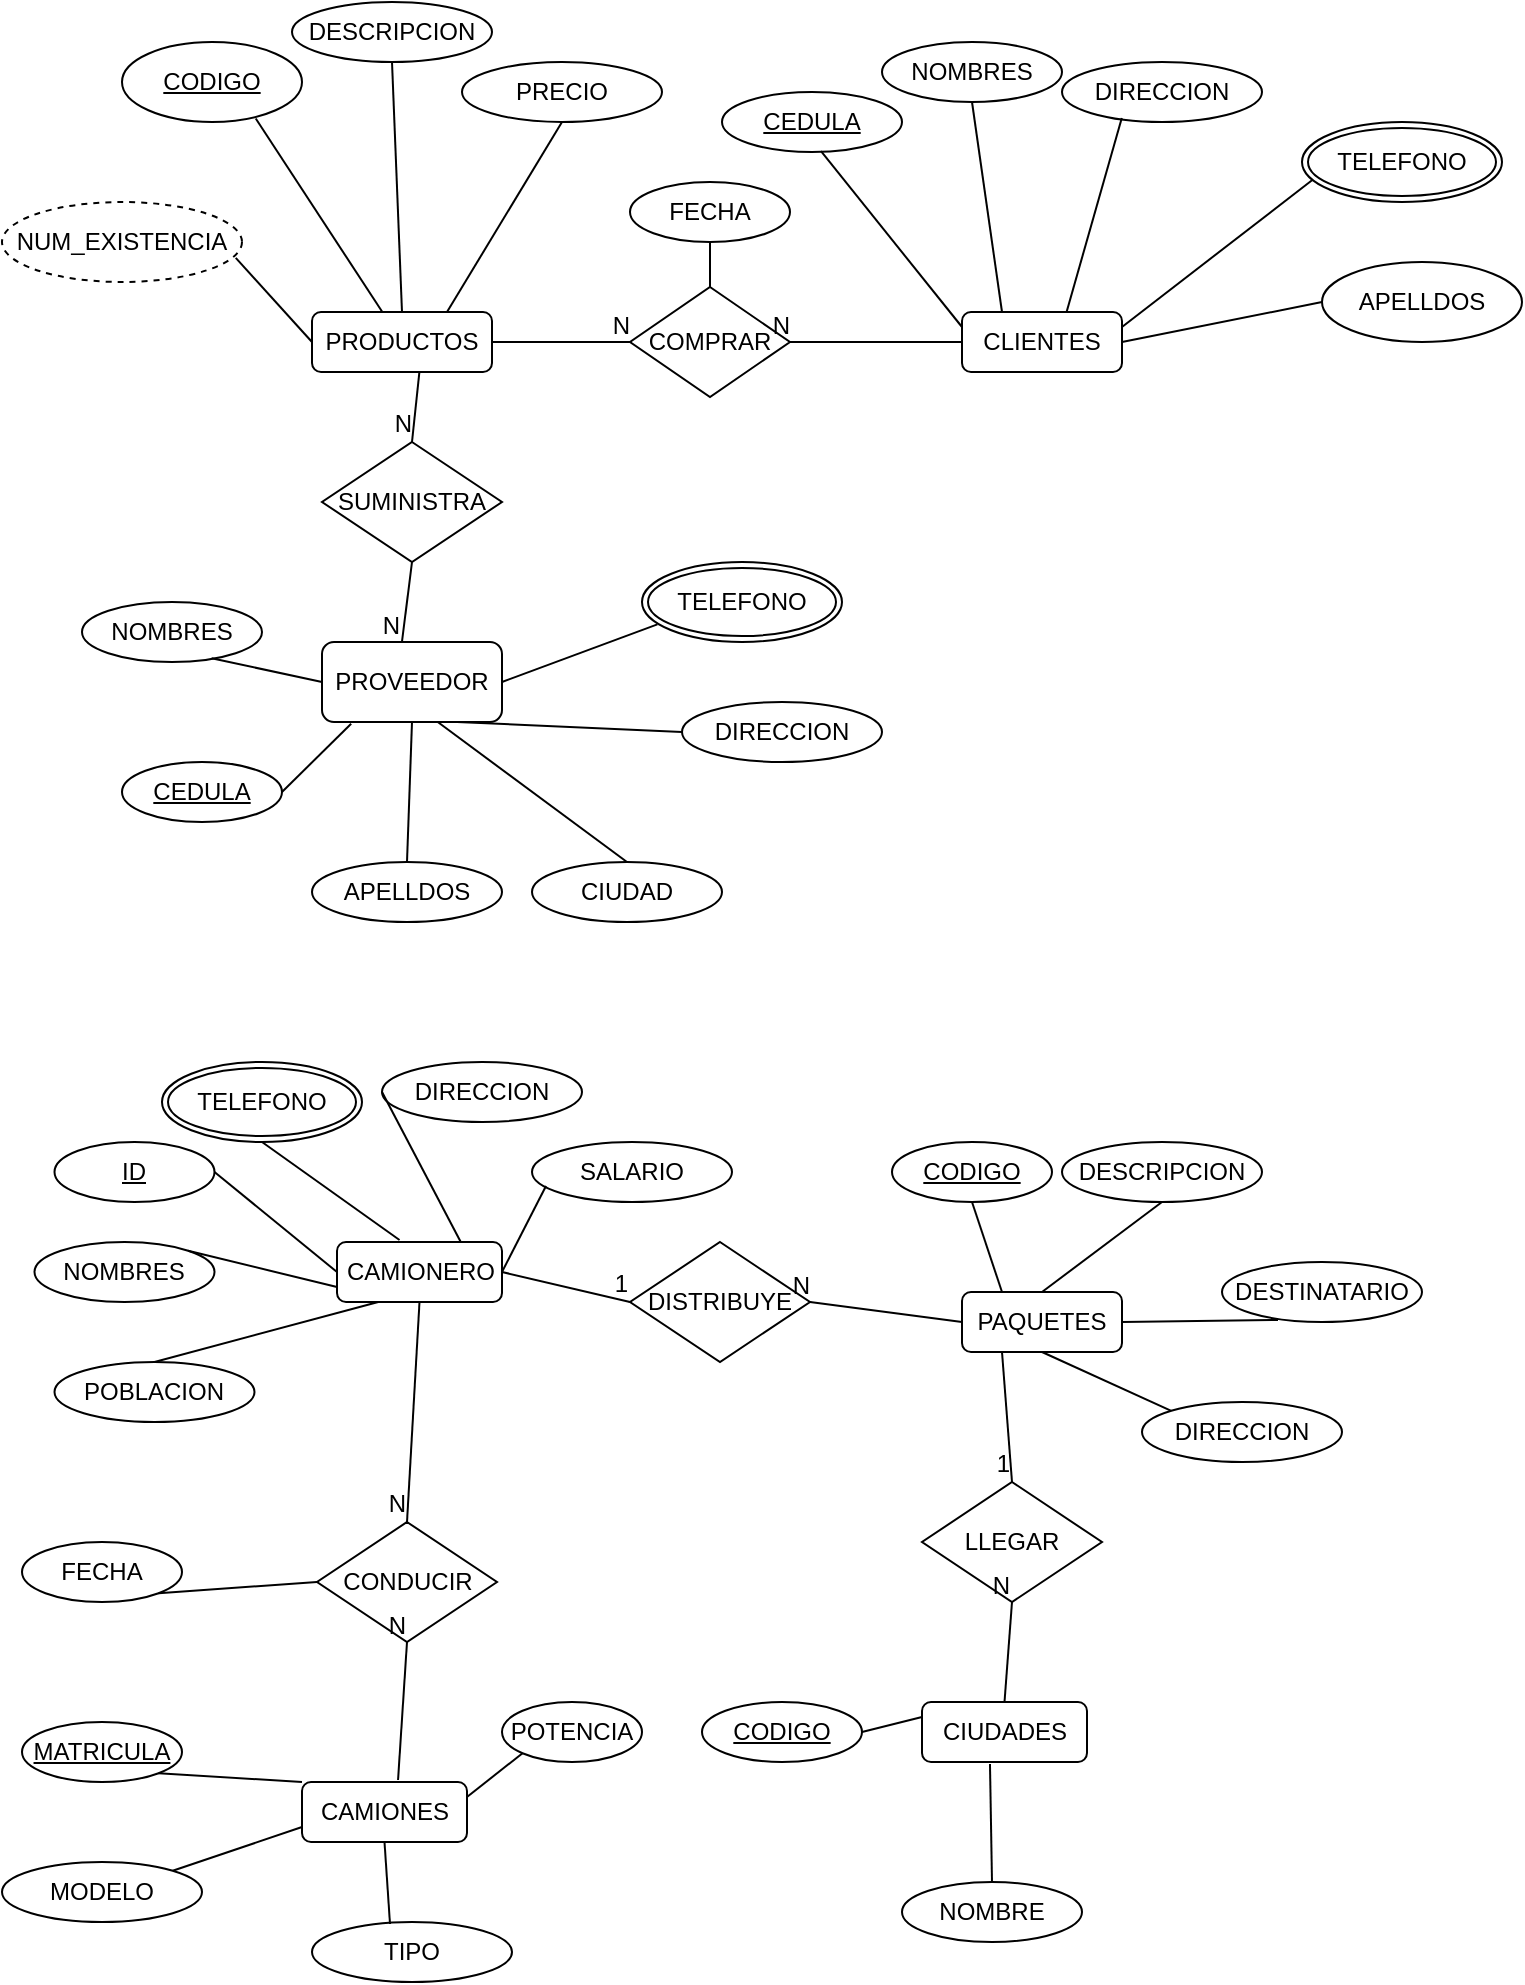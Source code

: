 <mxfile version="20.8.23" type="github">
  <diagram name="Página-1" id="rKSsnr4Ns5YOtNC94uGT">
    <mxGraphModel dx="993" dy="588" grid="1" gridSize="10" guides="1" tooltips="1" connect="1" arrows="1" fold="1" page="1" pageScale="1" pageWidth="827" pageHeight="1169" math="0" shadow="0">
      <root>
        <mxCell id="0" />
        <mxCell id="1" parent="0" />
        <mxCell id="ddoyZSRqwRdsarZSSn1j-1" value="PRODUCTOS" style="rounded=1;whiteSpace=wrap;html=1;" parent="1" vertex="1">
          <mxGeometry x="175" y="195" width="90" height="30" as="geometry" />
        </mxCell>
        <mxCell id="ddoyZSRqwRdsarZSSn1j-3" value="CODIGO" style="ellipse;whiteSpace=wrap;html=1;align=center;fontStyle=4;" parent="1" vertex="1">
          <mxGeometry x="80" y="60" width="90" height="40" as="geometry" />
        </mxCell>
        <mxCell id="ddoyZSRqwRdsarZSSn1j-6" value="DESCRIPCION" style="ellipse;whiteSpace=wrap;html=1;align=center;" parent="1" vertex="1">
          <mxGeometry x="165" y="40" width="100" height="30" as="geometry" />
        </mxCell>
        <mxCell id="ddoyZSRqwRdsarZSSn1j-7" value="PRECIO" style="ellipse;whiteSpace=wrap;html=1;align=center;" parent="1" vertex="1">
          <mxGeometry x="250" y="70" width="100" height="30" as="geometry" />
        </mxCell>
        <mxCell id="ddoyZSRqwRdsarZSSn1j-9" value="NUM_EXISTENCIA" style="ellipse;whiteSpace=wrap;html=1;align=center;dashed=1;" parent="1" vertex="1">
          <mxGeometry x="20" y="140" width="120" height="40" as="geometry" />
        </mxCell>
        <mxCell id="ddoyZSRqwRdsarZSSn1j-12" value="" style="endArrow=none;html=1;rounded=0;exitX=0.5;exitY=0;exitDx=0;exitDy=0;entryX=0.5;entryY=1;entryDx=0;entryDy=0;" parent="1" source="ddoyZSRqwRdsarZSSn1j-1" target="ddoyZSRqwRdsarZSSn1j-6" edge="1">
          <mxGeometry relative="1" as="geometry">
            <mxPoint x="290" y="110" as="sourcePoint" />
            <mxPoint x="450" y="110" as="targetPoint" />
          </mxGeometry>
        </mxCell>
        <mxCell id="ddoyZSRqwRdsarZSSn1j-16" value="" style="endArrow=none;html=1;rounded=0;entryX=0;entryY=0.5;entryDx=0;entryDy=0;exitX=0.974;exitY=0.698;exitDx=0;exitDy=0;exitPerimeter=0;" parent="1" source="ddoyZSRqwRdsarZSSn1j-9" target="ddoyZSRqwRdsarZSSn1j-1" edge="1">
          <mxGeometry relative="1" as="geometry">
            <mxPoint x="40" y="160" as="sourcePoint" />
            <mxPoint x="200" y="160" as="targetPoint" />
          </mxGeometry>
        </mxCell>
        <mxCell id="ddoyZSRqwRdsarZSSn1j-18" value="" style="endArrow=none;html=1;rounded=0;entryX=0.5;entryY=1;entryDx=0;entryDy=0;exitX=0.75;exitY=0;exitDx=0;exitDy=0;" parent="1" source="ddoyZSRqwRdsarZSSn1j-1" target="ddoyZSRqwRdsarZSSn1j-7" edge="1">
          <mxGeometry relative="1" as="geometry">
            <mxPoint x="280" y="130" as="sourcePoint" />
            <mxPoint x="440" y="130" as="targetPoint" />
          </mxGeometry>
        </mxCell>
        <mxCell id="ddoyZSRqwRdsarZSSn1j-19" value="CLIENTES" style="rounded=1;whiteSpace=wrap;html=1;" parent="1" vertex="1">
          <mxGeometry x="500" y="195" width="80" height="30" as="geometry" />
        </mxCell>
        <mxCell id="ddoyZSRqwRdsarZSSn1j-22" value="DIRECCION" style="ellipse;whiteSpace=wrap;html=1;align=center;" parent="1" vertex="1">
          <mxGeometry x="550" y="70" width="100" height="30" as="geometry" />
        </mxCell>
        <mxCell id="ddoyZSRqwRdsarZSSn1j-23" value="NOMBRES" style="ellipse;whiteSpace=wrap;html=1;align=center;" parent="1" vertex="1">
          <mxGeometry x="460" y="60" width="90" height="30" as="geometry" />
        </mxCell>
        <mxCell id="ddoyZSRqwRdsarZSSn1j-24" value="CEDULA" style="ellipse;whiteSpace=wrap;html=1;align=center;fontStyle=4;" parent="1" vertex="1">
          <mxGeometry x="380" y="85" width="90" height="30" as="geometry" />
        </mxCell>
        <mxCell id="ddoyZSRqwRdsarZSSn1j-25" value="APELLDOS" style="ellipse;whiteSpace=wrap;html=1;align=center;" parent="1" vertex="1">
          <mxGeometry x="680" y="170" width="100" height="40" as="geometry" />
        </mxCell>
        <mxCell id="ddoyZSRqwRdsarZSSn1j-27" value="" style="endArrow=none;html=1;rounded=0;entryX=0;entryY=0.25;entryDx=0;entryDy=0;exitX=0.55;exitY=0.987;exitDx=0;exitDy=0;exitPerimeter=0;" parent="1" source="ddoyZSRqwRdsarZSSn1j-24" target="ddoyZSRqwRdsarZSSn1j-19" edge="1">
          <mxGeometry relative="1" as="geometry">
            <mxPoint x="410" y="110" as="sourcePoint" />
            <mxPoint x="570" y="110" as="targetPoint" />
          </mxGeometry>
        </mxCell>
        <mxCell id="ddoyZSRqwRdsarZSSn1j-28" value="" style="endArrow=none;html=1;rounded=0;entryX=0.5;entryY=1;entryDx=0;entryDy=0;exitX=0.25;exitY=0;exitDx=0;exitDy=0;" parent="1" source="ddoyZSRqwRdsarZSSn1j-19" target="ddoyZSRqwRdsarZSSn1j-23" edge="1">
          <mxGeometry relative="1" as="geometry">
            <mxPoint x="428" y="119" as="sourcePoint" />
            <mxPoint x="460" y="145" as="targetPoint" />
          </mxGeometry>
        </mxCell>
        <mxCell id="ddoyZSRqwRdsarZSSn1j-29" value="" style="endArrow=none;html=1;rounded=0;entryX=0;entryY=0.5;entryDx=0;entryDy=0;exitX=1;exitY=0.5;exitDx=0;exitDy=0;" parent="1" source="ddoyZSRqwRdsarZSSn1j-19" target="ddoyZSRqwRdsarZSSn1j-25" edge="1">
          <mxGeometry relative="1" as="geometry">
            <mxPoint x="570" y="164" as="sourcePoint" />
            <mxPoint x="602" y="190" as="targetPoint" />
          </mxGeometry>
        </mxCell>
        <mxCell id="ddoyZSRqwRdsarZSSn1j-30" value="" style="endArrow=none;html=1;rounded=0;entryX=0.655;entryY=-0.014;entryDx=0;entryDy=0;exitX=0.299;exitY=0.935;exitDx=0;exitDy=0;exitPerimeter=0;entryPerimeter=0;" parent="1" source="ddoyZSRqwRdsarZSSn1j-22" target="ddoyZSRqwRdsarZSSn1j-19" edge="1">
          <mxGeometry relative="1" as="geometry">
            <mxPoint x="600" y="70" as="sourcePoint" />
            <mxPoint x="632" y="96" as="targetPoint" />
          </mxGeometry>
        </mxCell>
        <mxCell id="ddoyZSRqwRdsarZSSn1j-32" value="" style="endArrow=none;html=1;rounded=0;entryX=0.063;entryY=0.703;entryDx=0;entryDy=0;exitX=1;exitY=0.25;exitDx=0;exitDy=0;entryPerimeter=0;" parent="1" source="ddoyZSRqwRdsarZSSn1j-19" target="ddoyZSRqwRdsarZSSn1j-47" edge="1">
          <mxGeometry relative="1" as="geometry">
            <mxPoint x="570" y="130" as="sourcePoint" />
            <mxPoint x="685.0" y="130" as="targetPoint" />
          </mxGeometry>
        </mxCell>
        <mxCell id="ddoyZSRqwRdsarZSSn1j-33" value="COMPRAR" style="shape=rhombus;perimeter=rhombusPerimeter;whiteSpace=wrap;html=1;align=center;" parent="1" vertex="1">
          <mxGeometry x="334" y="182.5" width="80" height="55" as="geometry" />
        </mxCell>
        <mxCell id="ddoyZSRqwRdsarZSSn1j-34" value="" style="endArrow=none;html=1;rounded=0;exitX=0.743;exitY=0.957;exitDx=0;exitDy=0;exitPerimeter=0;" parent="1" source="ddoyZSRqwRdsarZSSn1j-3" target="ddoyZSRqwRdsarZSSn1j-1" edge="1">
          <mxGeometry relative="1" as="geometry">
            <mxPoint x="135" y="80" as="sourcePoint" />
            <mxPoint x="295" y="80" as="targetPoint" />
          </mxGeometry>
        </mxCell>
        <mxCell id="ddoyZSRqwRdsarZSSn1j-41" value="" style="endArrow=none;html=1;rounded=0;exitX=0;exitY=0.5;exitDx=0;exitDy=0;entryX=1;entryY=0.5;entryDx=0;entryDy=0;" parent="1" source="ddoyZSRqwRdsarZSSn1j-19" target="ddoyZSRqwRdsarZSSn1j-33" edge="1">
          <mxGeometry relative="1" as="geometry">
            <mxPoint x="350" y="220" as="sourcePoint" />
            <mxPoint x="510" y="220" as="targetPoint" />
          </mxGeometry>
        </mxCell>
        <mxCell id="ddoyZSRqwRdsarZSSn1j-42" value="N" style="resizable=0;html=1;align=right;verticalAlign=bottom;" parent="ddoyZSRqwRdsarZSSn1j-41" connectable="0" vertex="1">
          <mxGeometry x="1" relative="1" as="geometry" />
        </mxCell>
        <mxCell id="ddoyZSRqwRdsarZSSn1j-43" value="" style="endArrow=none;html=1;rounded=0;entryX=0;entryY=0.5;entryDx=0;entryDy=0;exitX=1;exitY=0.5;exitDx=0;exitDy=0;" parent="1" source="ddoyZSRqwRdsarZSSn1j-1" target="ddoyZSRqwRdsarZSSn1j-33" edge="1">
          <mxGeometry relative="1" as="geometry">
            <mxPoint x="270" y="180" as="sourcePoint" />
            <mxPoint x="400" y="184.66" as="targetPoint" />
          </mxGeometry>
        </mxCell>
        <mxCell id="ddoyZSRqwRdsarZSSn1j-44" value="N" style="resizable=0;html=1;align=right;verticalAlign=bottom;" parent="ddoyZSRqwRdsarZSSn1j-43" connectable="0" vertex="1">
          <mxGeometry x="1" relative="1" as="geometry" />
        </mxCell>
        <mxCell id="ddoyZSRqwRdsarZSSn1j-46" value="FECHA" style="ellipse;whiteSpace=wrap;html=1;align=center;" parent="1" vertex="1">
          <mxGeometry x="334" y="130" width="80" height="30" as="geometry" />
        </mxCell>
        <mxCell id="ddoyZSRqwRdsarZSSn1j-47" value="TELEFONO" style="ellipse;shape=doubleEllipse;margin=3;whiteSpace=wrap;html=1;align=center;" parent="1" vertex="1">
          <mxGeometry x="670" y="100" width="100" height="40" as="geometry" />
        </mxCell>
        <mxCell id="ddoyZSRqwRdsarZSSn1j-48" value="" style="endArrow=none;html=1;rounded=0;exitX=0.5;exitY=0;exitDx=0;exitDy=0;entryX=0.5;entryY=1;entryDx=0;entryDy=0;" parent="1" source="ddoyZSRqwRdsarZSSn1j-33" target="ddoyZSRqwRdsarZSSn1j-46" edge="1">
          <mxGeometry relative="1" as="geometry">
            <mxPoint x="373.66" y="310" as="sourcePoint" />
            <mxPoint x="374" y="169" as="targetPoint" />
          </mxGeometry>
        </mxCell>
        <mxCell id="ddoyZSRqwRdsarZSSn1j-49" value="PROVEEDOR" style="rounded=1;whiteSpace=wrap;html=1;" parent="1" vertex="1">
          <mxGeometry x="180" y="360" width="90" height="40" as="geometry" />
        </mxCell>
        <mxCell id="ddoyZSRqwRdsarZSSn1j-55" value="NOMBRES" style="ellipse;whiteSpace=wrap;html=1;align=center;" parent="1" vertex="1">
          <mxGeometry x="60" y="340" width="90" height="30" as="geometry" />
        </mxCell>
        <mxCell id="ddoyZSRqwRdsarZSSn1j-56" value="CEDULA" style="ellipse;whiteSpace=wrap;html=1;align=center;fontStyle=4;" parent="1" vertex="1">
          <mxGeometry x="80" y="420" width="80" height="30" as="geometry" />
        </mxCell>
        <mxCell id="ddoyZSRqwRdsarZSSn1j-57" value="APELLDOS" style="ellipse;whiteSpace=wrap;html=1;align=center;" parent="1" vertex="1">
          <mxGeometry x="175" y="470" width="95" height="30" as="geometry" />
        </mxCell>
        <mxCell id="ddoyZSRqwRdsarZSSn1j-58" value="DIRECCION" style="ellipse;whiteSpace=wrap;html=1;align=center;" parent="1" vertex="1">
          <mxGeometry x="360" y="390" width="100" height="30" as="geometry" />
        </mxCell>
        <mxCell id="ddoyZSRqwRdsarZSSn1j-59" value="TELEFONO" style="ellipse;shape=doubleEllipse;margin=3;whiteSpace=wrap;html=1;align=center;" parent="1" vertex="1">
          <mxGeometry x="340" y="320" width="100" height="40" as="geometry" />
        </mxCell>
        <mxCell id="ddoyZSRqwRdsarZSSn1j-60" value="CIUDAD" style="ellipse;whiteSpace=wrap;html=1;align=center;" parent="1" vertex="1">
          <mxGeometry x="285" y="470" width="95" height="30" as="geometry" />
        </mxCell>
        <mxCell id="ddoyZSRqwRdsarZSSn1j-72" value="" style="endArrow=none;html=1;rounded=0;exitX=1;exitY=0.5;exitDx=0;exitDy=0;entryX=0.162;entryY=1.022;entryDx=0;entryDy=0;entryPerimeter=0;" parent="1" source="ddoyZSRqwRdsarZSSn1j-56" target="ddoyZSRqwRdsarZSSn1j-49" edge="1">
          <mxGeometry relative="1" as="geometry">
            <mxPoint x="190" y="330" as="sourcePoint" />
            <mxPoint x="350" y="330" as="targetPoint" />
          </mxGeometry>
        </mxCell>
        <mxCell id="ddoyZSRqwRdsarZSSn1j-73" value="" style="endArrow=none;html=1;rounded=0;entryX=0;entryY=0.5;entryDx=0;entryDy=0;exitX=0.75;exitY=1;exitDx=0;exitDy=0;" parent="1" source="ddoyZSRqwRdsarZSSn1j-49" target="ddoyZSRqwRdsarZSSn1j-58" edge="1">
          <mxGeometry relative="1" as="geometry">
            <mxPoint x="334" y="354.66" as="sourcePoint" />
            <mxPoint x="494" y="354.66" as="targetPoint" />
          </mxGeometry>
        </mxCell>
        <mxCell id="ddoyZSRqwRdsarZSSn1j-79" value="" style="endArrow=none;html=1;rounded=0;exitX=0.72;exitY=0.937;exitDx=0;exitDy=0;entryX=0;entryY=0.5;entryDx=0;entryDy=0;exitPerimeter=0;" parent="1" source="ddoyZSRqwRdsarZSSn1j-55" target="ddoyZSRqwRdsarZSSn1j-49" edge="1">
          <mxGeometry relative="1" as="geometry">
            <mxPoint x="240" y="340" as="sourcePoint" />
            <mxPoint x="310" y="306" as="targetPoint" />
          </mxGeometry>
        </mxCell>
        <mxCell id="ddoyZSRqwRdsarZSSn1j-80" value="" style="endArrow=none;html=1;rounded=0;exitX=0.5;exitY=0;exitDx=0;exitDy=0;entryX=0.5;entryY=1;entryDx=0;entryDy=0;" parent="1" source="ddoyZSRqwRdsarZSSn1j-57" target="ddoyZSRqwRdsarZSSn1j-49" edge="1">
          <mxGeometry relative="1" as="geometry">
            <mxPoint x="296" y="400" as="sourcePoint" />
            <mxPoint x="366" y="366" as="targetPoint" />
          </mxGeometry>
        </mxCell>
        <mxCell id="ddoyZSRqwRdsarZSSn1j-81" value="" style="endArrow=none;html=1;rounded=0;exitX=0.5;exitY=0;exitDx=0;exitDy=0;entryX=0.645;entryY=1.004;entryDx=0;entryDy=0;entryPerimeter=0;" parent="1" source="ddoyZSRqwRdsarZSSn1j-60" target="ddoyZSRqwRdsarZSSn1j-49" edge="1">
          <mxGeometry relative="1" as="geometry">
            <mxPoint x="390" y="390" as="sourcePoint" />
            <mxPoint x="460" y="356" as="targetPoint" />
          </mxGeometry>
        </mxCell>
        <mxCell id="ddoyZSRqwRdsarZSSn1j-82" value="" style="endArrow=none;html=1;rounded=0;exitX=1;exitY=0.5;exitDx=0;exitDy=0;entryX=0.077;entryY=0.78;entryDx=0;entryDy=0;entryPerimeter=0;" parent="1" source="ddoyZSRqwRdsarZSSn1j-49" target="ddoyZSRqwRdsarZSSn1j-59" edge="1">
          <mxGeometry relative="1" as="geometry">
            <mxPoint x="400" y="314" as="sourcePoint" />
            <mxPoint x="450" y="310" as="targetPoint" />
          </mxGeometry>
        </mxCell>
        <mxCell id="ddoyZSRqwRdsarZSSn1j-83" value="SUMINISTRA" style="shape=rhombus;perimeter=rhombusPerimeter;whiteSpace=wrap;html=1;align=center;" parent="1" vertex="1">
          <mxGeometry x="180" y="260" width="90" height="60" as="geometry" />
        </mxCell>
        <mxCell id="ddoyZSRqwRdsarZSSn1j-84" value="" style="endArrow=none;html=1;rounded=0;entryX=0.5;entryY=0;entryDx=0;entryDy=0;exitX=0.597;exitY=0.989;exitDx=0;exitDy=0;exitPerimeter=0;" parent="1" source="ddoyZSRqwRdsarZSSn1j-1" target="ddoyZSRqwRdsarZSSn1j-83" edge="1">
          <mxGeometry relative="1" as="geometry">
            <mxPoint x="175" y="237.5" as="sourcePoint" />
            <mxPoint x="335" y="237.5" as="targetPoint" />
          </mxGeometry>
        </mxCell>
        <mxCell id="ddoyZSRqwRdsarZSSn1j-85" value="N" style="resizable=0;html=1;align=right;verticalAlign=bottom;" parent="ddoyZSRqwRdsarZSSn1j-84" connectable="0" vertex="1">
          <mxGeometry x="1" relative="1" as="geometry" />
        </mxCell>
        <mxCell id="ddoyZSRqwRdsarZSSn1j-88" value="" style="endArrow=none;html=1;rounded=0;exitX=0.5;exitY=1;exitDx=0;exitDy=0;entryX=0.444;entryY=0;entryDx=0;entryDy=0;entryPerimeter=0;" parent="1" source="ddoyZSRqwRdsarZSSn1j-83" target="ddoyZSRqwRdsarZSSn1j-49" edge="1">
          <mxGeometry relative="1" as="geometry">
            <mxPoint x="227" y="320" as="sourcePoint" />
            <mxPoint x="223" y="355" as="targetPoint" />
          </mxGeometry>
        </mxCell>
        <mxCell id="ddoyZSRqwRdsarZSSn1j-89" value="N" style="resizable=0;html=1;align=right;verticalAlign=bottom;" parent="ddoyZSRqwRdsarZSSn1j-88" connectable="0" vertex="1">
          <mxGeometry x="1" relative="1" as="geometry" />
        </mxCell>
        <mxCell id="ddoyZSRqwRdsarZSSn1j-90" value="CAMIONERO" style="rounded=1;whiteSpace=wrap;html=1;" parent="1" vertex="1">
          <mxGeometry x="187.5" y="660" width="82.5" height="30" as="geometry" />
        </mxCell>
        <mxCell id="ddoyZSRqwRdsarZSSn1j-91" value="NOMBRES" style="ellipse;whiteSpace=wrap;html=1;align=center;" parent="1" vertex="1">
          <mxGeometry x="36.25" y="660" width="90" height="30" as="geometry" />
        </mxCell>
        <mxCell id="ddoyZSRqwRdsarZSSn1j-92" value="TELEFONO" style="ellipse;shape=doubleEllipse;margin=3;whiteSpace=wrap;html=1;align=center;" parent="1" vertex="1">
          <mxGeometry x="100" y="570" width="100" height="40" as="geometry" />
        </mxCell>
        <mxCell id="ddoyZSRqwRdsarZSSn1j-93" value="DIRECCION" style="ellipse;whiteSpace=wrap;html=1;align=center;" parent="1" vertex="1">
          <mxGeometry x="210" y="570" width="100" height="30" as="geometry" />
        </mxCell>
        <mxCell id="ddoyZSRqwRdsarZSSn1j-94" value="SALARIO" style="ellipse;whiteSpace=wrap;html=1;align=center;" parent="1" vertex="1">
          <mxGeometry x="285" y="610" width="100" height="30" as="geometry" />
        </mxCell>
        <mxCell id="ddoyZSRqwRdsarZSSn1j-95" value="POBLACION" style="ellipse;whiteSpace=wrap;html=1;align=center;" parent="1" vertex="1">
          <mxGeometry x="46.25" y="720" width="100" height="30" as="geometry" />
        </mxCell>
        <mxCell id="ddoyZSRqwRdsarZSSn1j-96" value="PAQUETES" style="rounded=1;whiteSpace=wrap;html=1;" parent="1" vertex="1">
          <mxGeometry x="500" y="685" width="80" height="30" as="geometry" />
        </mxCell>
        <mxCell id="ddoyZSRqwRdsarZSSn1j-97" value="ID" style="ellipse;whiteSpace=wrap;html=1;align=center;fontStyle=4;" parent="1" vertex="1">
          <mxGeometry x="46.25" y="610" width="80" height="30" as="geometry" />
        </mxCell>
        <mxCell id="ddoyZSRqwRdsarZSSn1j-99" value="CODIGO" style="ellipse;whiteSpace=wrap;html=1;align=center;fontStyle=4;" parent="1" vertex="1">
          <mxGeometry x="465" y="610" width="80" height="30" as="geometry" />
        </mxCell>
        <mxCell id="ddoyZSRqwRdsarZSSn1j-100" value="DESCRIPCION" style="ellipse;whiteSpace=wrap;html=1;align=center;" parent="1" vertex="1">
          <mxGeometry x="550" y="610" width="100" height="30" as="geometry" />
        </mxCell>
        <mxCell id="ddoyZSRqwRdsarZSSn1j-101" value="DESTINATARIO" style="ellipse;whiteSpace=wrap;html=1;align=center;" parent="1" vertex="1">
          <mxGeometry x="630" y="670" width="100" height="30" as="geometry" />
        </mxCell>
        <mxCell id="ddoyZSRqwRdsarZSSn1j-102" value="DIRECCION" style="ellipse;whiteSpace=wrap;html=1;align=center;" parent="1" vertex="1">
          <mxGeometry x="590" y="740" width="100" height="30" as="geometry" />
        </mxCell>
        <mxCell id="ddoyZSRqwRdsarZSSn1j-103" value="" style="endArrow=none;html=1;rounded=0;exitX=0.379;exitY=-0.033;exitDx=0;exitDy=0;exitPerimeter=0;entryX=0.5;entryY=1;entryDx=0;entryDy=0;" parent="1" source="ddoyZSRqwRdsarZSSn1j-90" target="ddoyZSRqwRdsarZSSn1j-92" edge="1">
          <mxGeometry relative="1" as="geometry">
            <mxPoint x="199" y="700" as="sourcePoint" />
            <mxPoint x="200" y="630" as="targetPoint" />
          </mxGeometry>
        </mxCell>
        <mxCell id="ddoyZSRqwRdsarZSSn1j-105" value="" style="endArrow=none;html=1;rounded=0;entryX=0.25;entryY=1;entryDx=0;entryDy=0;exitX=0.5;exitY=0;exitDx=0;exitDy=0;" parent="1" source="ddoyZSRqwRdsarZSSn1j-95" target="ddoyZSRqwRdsarZSSn1j-90" edge="1">
          <mxGeometry relative="1" as="geometry">
            <mxPoint x="190" y="760" as="sourcePoint" />
            <mxPoint x="192" y="690" as="targetPoint" />
          </mxGeometry>
        </mxCell>
        <mxCell id="ddoyZSRqwRdsarZSSn1j-106" value="" style="endArrow=none;html=1;rounded=0;exitX=0.07;exitY=0.733;exitDx=0;exitDy=0;entryX=1;entryY=0.5;entryDx=0;entryDy=0;exitPerimeter=0;" parent="1" source="ddoyZSRqwRdsarZSSn1j-94" target="ddoyZSRqwRdsarZSSn1j-90" edge="1">
          <mxGeometry relative="1" as="geometry">
            <mxPoint x="254.25" y="760" as="sourcePoint" />
            <mxPoint x="256.25" y="690" as="targetPoint" />
          </mxGeometry>
        </mxCell>
        <mxCell id="ddoyZSRqwRdsarZSSn1j-107" value="" style="endArrow=none;html=1;rounded=0;exitX=0;exitY=0.5;exitDx=0;exitDy=0;entryX=0.75;entryY=0;entryDx=0;entryDy=0;" parent="1" source="ddoyZSRqwRdsarZSSn1j-93" target="ddoyZSRqwRdsarZSSn1j-90" edge="1">
          <mxGeometry relative="1" as="geometry">
            <mxPoint x="299" y="655" as="sourcePoint" />
            <mxPoint x="301" y="585" as="targetPoint" />
          </mxGeometry>
        </mxCell>
        <mxCell id="ddoyZSRqwRdsarZSSn1j-108" value="" style="endArrow=none;html=1;rounded=0;exitX=0;exitY=0.5;exitDx=0;exitDy=0;entryX=1;entryY=0.5;entryDx=0;entryDy=0;" parent="1" source="ddoyZSRqwRdsarZSSn1j-90" target="ddoyZSRqwRdsarZSSn1j-97" edge="1">
          <mxGeometry relative="1" as="geometry">
            <mxPoint x="150" y="690" as="sourcePoint" />
            <mxPoint x="152" y="620" as="targetPoint" />
          </mxGeometry>
        </mxCell>
        <mxCell id="ddoyZSRqwRdsarZSSn1j-109" value="" style="endArrow=none;html=1;rounded=0;exitX=1;exitY=0;exitDx=0;exitDy=0;entryX=0;entryY=0.75;entryDx=0;entryDy=0;" parent="1" source="ddoyZSRqwRdsarZSSn1j-91" target="ddoyZSRqwRdsarZSSn1j-90" edge="1">
          <mxGeometry relative="1" as="geometry">
            <mxPoint x="150" y="700" as="sourcePoint" />
            <mxPoint x="152" y="630" as="targetPoint" />
          </mxGeometry>
        </mxCell>
        <mxCell id="ddoyZSRqwRdsarZSSn1j-110" value="" style="endArrow=none;html=1;rounded=0;exitX=0.5;exitY=1;exitDx=0;exitDy=0;entryX=0;entryY=0;entryDx=0;entryDy=0;" parent="1" source="ddoyZSRqwRdsarZSSn1j-96" target="ddoyZSRqwRdsarZSSn1j-102" edge="1">
          <mxGeometry relative="1" as="geometry">
            <mxPoint x="568" y="710" as="sourcePoint" />
            <mxPoint x="520" y="745" as="targetPoint" />
          </mxGeometry>
        </mxCell>
        <mxCell id="ddoyZSRqwRdsarZSSn1j-111" value="" style="endArrow=none;html=1;rounded=0;exitX=0.5;exitY=1;exitDx=0;exitDy=0;entryX=0.5;entryY=0;entryDx=0;entryDy=0;" parent="1" source="ddoyZSRqwRdsarZSSn1j-100" target="ddoyZSRqwRdsarZSSn1j-96" edge="1">
          <mxGeometry relative="1" as="geometry">
            <mxPoint x="598" y="647.5" as="sourcePoint" />
            <mxPoint x="550" y="682.5" as="targetPoint" />
          </mxGeometry>
        </mxCell>
        <mxCell id="ddoyZSRqwRdsarZSSn1j-112" value="" style="endArrow=none;html=1;rounded=0;entryX=1;entryY=0.5;entryDx=0;entryDy=0;exitX=0.28;exitY=0.967;exitDx=0;exitDy=0;exitPerimeter=0;" parent="1" source="ddoyZSRqwRdsarZSSn1j-101" target="ddoyZSRqwRdsarZSSn1j-96" edge="1">
          <mxGeometry relative="1" as="geometry">
            <mxPoint x="648" y="675" as="sourcePoint" />
            <mxPoint x="500" y="735" as="targetPoint" />
          </mxGeometry>
        </mxCell>
        <mxCell id="ddoyZSRqwRdsarZSSn1j-113" value="" style="endArrow=none;html=1;rounded=0;exitX=0.5;exitY=1;exitDx=0;exitDy=0;entryX=0.25;entryY=0;entryDx=0;entryDy=0;" parent="1" source="ddoyZSRqwRdsarZSSn1j-99" target="ddoyZSRqwRdsarZSSn1j-96" edge="1">
          <mxGeometry relative="1" as="geometry">
            <mxPoint x="350" y="652.5" as="sourcePoint" />
            <mxPoint x="530" y="697.5" as="targetPoint" />
          </mxGeometry>
        </mxCell>
        <mxCell id="ddoyZSRqwRdsarZSSn1j-114" value="DISTRIBUYE" style="shape=rhombus;perimeter=rhombusPerimeter;whiteSpace=wrap;html=1;align=center;" parent="1" vertex="1">
          <mxGeometry x="334" y="660" width="90" height="60" as="geometry" />
        </mxCell>
        <mxCell id="ddoyZSRqwRdsarZSSn1j-115" value="" style="endArrow=none;html=1;rounded=0;exitX=0;exitY=0.5;exitDx=0;exitDy=0;entryX=1;entryY=0.5;entryDx=0;entryDy=0;" parent="1" source="ddoyZSRqwRdsarZSSn1j-96" target="ddoyZSRqwRdsarZSSn1j-114" edge="1">
          <mxGeometry relative="1" as="geometry">
            <mxPoint x="500" y="700" as="sourcePoint" />
            <mxPoint x="420" y="760" as="targetPoint" />
            <Array as="points" />
          </mxGeometry>
        </mxCell>
        <mxCell id="ddoyZSRqwRdsarZSSn1j-116" value="N" style="resizable=0;html=1;align=right;verticalAlign=bottom;" parent="ddoyZSRqwRdsarZSSn1j-115" connectable="0" vertex="1">
          <mxGeometry x="1" relative="1" as="geometry" />
        </mxCell>
        <mxCell id="ddoyZSRqwRdsarZSSn1j-117" value="" style="endArrow=none;html=1;rounded=0;exitX=1;exitY=0.5;exitDx=0;exitDy=0;entryX=0;entryY=0.5;entryDx=0;entryDy=0;" parent="1" source="ddoyZSRqwRdsarZSSn1j-90" target="ddoyZSRqwRdsarZSSn1j-114" edge="1">
          <mxGeometry relative="1" as="geometry">
            <mxPoint x="350" y="690" as="sourcePoint" />
            <mxPoint x="320" y="740" as="targetPoint" />
          </mxGeometry>
        </mxCell>
        <mxCell id="ddoyZSRqwRdsarZSSn1j-118" value="1" style="resizable=0;html=1;align=right;verticalAlign=bottom;" parent="ddoyZSRqwRdsarZSSn1j-117" connectable="0" vertex="1">
          <mxGeometry x="1" relative="1" as="geometry" />
        </mxCell>
        <mxCell id="ddoyZSRqwRdsarZSSn1j-120" value="CIUDADES" style="rounded=1;whiteSpace=wrap;html=1;" parent="1" vertex="1">
          <mxGeometry x="480" y="890" width="82.5" height="30" as="geometry" />
        </mxCell>
        <mxCell id="ddoyZSRqwRdsarZSSn1j-121" value="CODIGO" style="ellipse;whiteSpace=wrap;html=1;align=center;fontStyle=4;" parent="1" vertex="1">
          <mxGeometry x="370" y="890" width="80" height="30" as="geometry" />
        </mxCell>
        <mxCell id="ddoyZSRqwRdsarZSSn1j-122" value="NOMBRE" style="ellipse;whiteSpace=wrap;html=1;align=center;" parent="1" vertex="1">
          <mxGeometry x="470" y="980" width="90" height="30" as="geometry" />
        </mxCell>
        <mxCell id="ddoyZSRqwRdsarZSSn1j-123" value="" style="endArrow=none;html=1;rounded=0;entryX=0;entryY=0.25;entryDx=0;entryDy=0;exitX=1;exitY=0.5;exitDx=0;exitDy=0;" parent="1" source="ddoyZSRqwRdsarZSSn1j-121" target="ddoyZSRqwRdsarZSSn1j-120" edge="1">
          <mxGeometry relative="1" as="geometry">
            <mxPoint x="390" y="890" as="sourcePoint" />
            <mxPoint x="470" y="900" as="targetPoint" />
          </mxGeometry>
        </mxCell>
        <mxCell id="ddoyZSRqwRdsarZSSn1j-124" value="" style="endArrow=none;html=1;rounded=0;entryX=0.5;entryY=0;entryDx=0;entryDy=0;exitX=0.412;exitY=1.033;exitDx=0;exitDy=0;exitPerimeter=0;" parent="1" source="ddoyZSRqwRdsarZSSn1j-120" target="ddoyZSRqwRdsarZSSn1j-122" edge="1">
          <mxGeometry relative="1" as="geometry">
            <mxPoint x="500" y="890" as="sourcePoint" />
            <mxPoint x="539" y="960" as="targetPoint" />
          </mxGeometry>
        </mxCell>
        <mxCell id="ddoyZSRqwRdsarZSSn1j-126" value="LLEGAR" style="shape=rhombus;perimeter=rhombusPerimeter;whiteSpace=wrap;html=1;align=center;" parent="1" vertex="1">
          <mxGeometry x="480" y="780" width="90" height="60" as="geometry" />
        </mxCell>
        <mxCell id="ddoyZSRqwRdsarZSSn1j-127" value="" style="endArrow=none;html=1;rounded=0;exitX=0.25;exitY=1;exitDx=0;exitDy=0;entryX=0.5;entryY=0;entryDx=0;entryDy=0;" parent="1" source="ddoyZSRqwRdsarZSSn1j-96" target="ddoyZSRqwRdsarZSSn1j-126" edge="1">
          <mxGeometry relative="1" as="geometry">
            <mxPoint x="455" y="780" as="sourcePoint" />
            <mxPoint x="515" y="780" as="targetPoint" />
          </mxGeometry>
        </mxCell>
        <mxCell id="ddoyZSRqwRdsarZSSn1j-128" value="1" style="resizable=0;html=1;align=right;verticalAlign=bottom;" parent="ddoyZSRqwRdsarZSSn1j-127" connectable="0" vertex="1">
          <mxGeometry x="1" relative="1" as="geometry" />
        </mxCell>
        <mxCell id="ddoyZSRqwRdsarZSSn1j-129" value="" style="endArrow=none;html=1;rounded=0;exitX=0.5;exitY=0;exitDx=0;exitDy=0;entryX=0.5;entryY=1;entryDx=0;entryDy=0;" parent="1" source="ddoyZSRqwRdsarZSSn1j-120" target="ddoyZSRqwRdsarZSSn1j-126" edge="1">
          <mxGeometry relative="1" as="geometry">
            <mxPoint x="450" y="883" as="sourcePoint" />
            <mxPoint x="410" y="800" as="targetPoint" />
            <Array as="points" />
          </mxGeometry>
        </mxCell>
        <mxCell id="ddoyZSRqwRdsarZSSn1j-130" value="N" style="resizable=0;html=1;align=right;verticalAlign=bottom;" parent="ddoyZSRqwRdsarZSSn1j-129" connectable="0" vertex="1">
          <mxGeometry x="1" relative="1" as="geometry" />
        </mxCell>
        <mxCell id="ddoyZSRqwRdsarZSSn1j-131" value="CAMIONES" style="rounded=1;whiteSpace=wrap;html=1;" parent="1" vertex="1">
          <mxGeometry x="170" y="930" width="82.5" height="30" as="geometry" />
        </mxCell>
        <mxCell id="ddoyZSRqwRdsarZSSn1j-132" value="MATRICULA" style="ellipse;whiteSpace=wrap;html=1;align=center;fontStyle=4;" parent="1" vertex="1">
          <mxGeometry x="30" y="900" width="80" height="30" as="geometry" />
        </mxCell>
        <mxCell id="ddoyZSRqwRdsarZSSn1j-133" value="MODELO" style="ellipse;whiteSpace=wrap;html=1;align=center;" parent="1" vertex="1">
          <mxGeometry x="20" y="970" width="100" height="30" as="geometry" />
        </mxCell>
        <mxCell id="ddoyZSRqwRdsarZSSn1j-134" value="TIPO" style="ellipse;whiteSpace=wrap;html=1;align=center;" parent="1" vertex="1">
          <mxGeometry x="175" y="1000" width="100" height="30" as="geometry" />
        </mxCell>
        <mxCell id="ddoyZSRqwRdsarZSSn1j-135" value="POTENCIA" style="ellipse;whiteSpace=wrap;html=1;align=center;" parent="1" vertex="1">
          <mxGeometry x="270" y="890" width="70" height="30" as="geometry" />
        </mxCell>
        <mxCell id="ddoyZSRqwRdsarZSSn1j-136" value="" style="endArrow=none;html=1;rounded=0;entryX=0.5;entryY=1;entryDx=0;entryDy=0;exitX=0.39;exitY=0.033;exitDx=0;exitDy=0;exitPerimeter=0;" parent="1" source="ddoyZSRqwRdsarZSSn1j-134" target="ddoyZSRqwRdsarZSSn1j-131" edge="1">
          <mxGeometry relative="1" as="geometry">
            <mxPoint x="172" y="990" as="sourcePoint" />
            <mxPoint x="200" y="940" as="targetPoint" />
          </mxGeometry>
        </mxCell>
        <mxCell id="ddoyZSRqwRdsarZSSn1j-137" value="" style="endArrow=none;html=1;rounded=0;entryX=0;entryY=0.75;entryDx=0;entryDy=0;exitX=1;exitY=0;exitDx=0;exitDy=0;" parent="1" target="ddoyZSRqwRdsarZSSn1j-131" edge="1" source="ddoyZSRqwRdsarZSSn1j-133">
          <mxGeometry relative="1" as="geometry">
            <mxPoint x="92" y="980" as="sourcePoint" />
            <mxPoint x="120" y="930" as="targetPoint" />
          </mxGeometry>
        </mxCell>
        <mxCell id="ddoyZSRqwRdsarZSSn1j-138" value="" style="endArrow=none;html=1;rounded=0;exitX=1;exitY=1;exitDx=0;exitDy=0;entryX=0;entryY=0;entryDx=0;entryDy=0;" parent="1" source="ddoyZSRqwRdsarZSSn1j-132" target="ddoyZSRqwRdsarZSSn1j-131" edge="1">
          <mxGeometry relative="1" as="geometry">
            <mxPoint x="100" y="910" as="sourcePoint" />
            <mxPoint x="140" y="910" as="targetPoint" />
          </mxGeometry>
        </mxCell>
        <mxCell id="ddoyZSRqwRdsarZSSn1j-139" value="" style="endArrow=none;html=1;rounded=0;entryX=1;entryY=0.25;entryDx=0;entryDy=0;exitX=0;exitY=1;exitDx=0;exitDy=0;" parent="1" source="ddoyZSRqwRdsarZSSn1j-135" target="ddoyZSRqwRdsarZSSn1j-131" edge="1">
          <mxGeometry relative="1" as="geometry">
            <mxPoint x="230" y="940" as="sourcePoint" />
            <mxPoint x="258" y="850" as="targetPoint" />
          </mxGeometry>
        </mxCell>
        <mxCell id="ddoyZSRqwRdsarZSSn1j-140" value="CONDUCIR" style="shape=rhombus;perimeter=rhombusPerimeter;whiteSpace=wrap;html=1;align=center;" parent="1" vertex="1">
          <mxGeometry x="177.5" y="800" width="90" height="60" as="geometry" />
        </mxCell>
        <mxCell id="ddoyZSRqwRdsarZSSn1j-141" value="" style="endArrow=none;html=1;rounded=0;entryX=0.5;entryY=0;entryDx=0;entryDy=0;exitX=0.5;exitY=1;exitDx=0;exitDy=0;" parent="1" source="ddoyZSRqwRdsarZSSn1j-90" target="ddoyZSRqwRdsarZSSn1j-140" edge="1">
          <mxGeometry relative="1" as="geometry">
            <mxPoint x="228" y="680" as="sourcePoint" />
            <mxPoint x="202" y="772" as="targetPoint" />
            <Array as="points" />
          </mxGeometry>
        </mxCell>
        <mxCell id="ddoyZSRqwRdsarZSSn1j-142" value="N" style="resizable=0;html=1;align=right;verticalAlign=bottom;" parent="ddoyZSRqwRdsarZSSn1j-141" connectable="0" vertex="1">
          <mxGeometry x="1" relative="1" as="geometry" />
        </mxCell>
        <mxCell id="ddoyZSRqwRdsarZSSn1j-143" value="FECHA" style="ellipse;whiteSpace=wrap;html=1;align=center;" parent="1" vertex="1">
          <mxGeometry x="30" y="810" width="80" height="30" as="geometry" />
        </mxCell>
        <mxCell id="ddoyZSRqwRdsarZSSn1j-144" value="" style="endArrow=none;html=1;rounded=0;exitX=0;exitY=0.5;exitDx=0;exitDy=0;entryX=1;entryY=1;entryDx=0;entryDy=0;" parent="1" source="ddoyZSRqwRdsarZSSn1j-140" target="ddoyZSRqwRdsarZSSn1j-143" edge="1">
          <mxGeometry relative="1" as="geometry">
            <mxPoint x="205" y="890" as="sourcePoint" />
            <mxPoint x="110" y="820" as="targetPoint" />
          </mxGeometry>
        </mxCell>
        <mxCell id="ddoyZSRqwRdsarZSSn1j-145" value="" style="endArrow=none;html=1;rounded=0;entryX=0.5;entryY=1;entryDx=0;entryDy=0;exitX=0.582;exitY=-0.033;exitDx=0;exitDy=0;exitPerimeter=0;" parent="1" source="ddoyZSRqwRdsarZSSn1j-131" target="ddoyZSRqwRdsarZSSn1j-140" edge="1">
          <mxGeometry relative="1" as="geometry">
            <mxPoint x="239" y="700" as="sourcePoint" />
            <mxPoint x="201" y="820" as="targetPoint" />
            <Array as="points" />
          </mxGeometry>
        </mxCell>
        <mxCell id="ddoyZSRqwRdsarZSSn1j-146" value="N" style="resizable=0;html=1;align=right;verticalAlign=bottom;" parent="ddoyZSRqwRdsarZSSn1j-145" connectable="0" vertex="1">
          <mxGeometry x="1" relative="1" as="geometry" />
        </mxCell>
      </root>
    </mxGraphModel>
  </diagram>
</mxfile>
